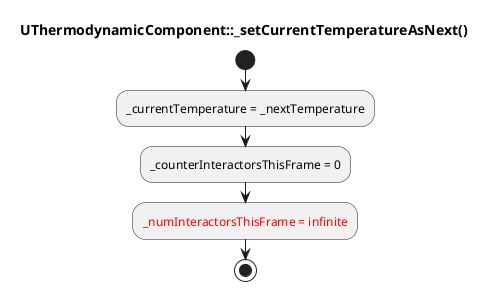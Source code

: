 @startuml
title UThermodynamicComponent::_setCurrentTemperatureAsNext()

start
:_currentTemperature = _nextTemperature;
:_counterInteractorsThisFrame = 0;
:<color:red>_numInteractorsThisFrame = infinite</color>;
stop

@enduml